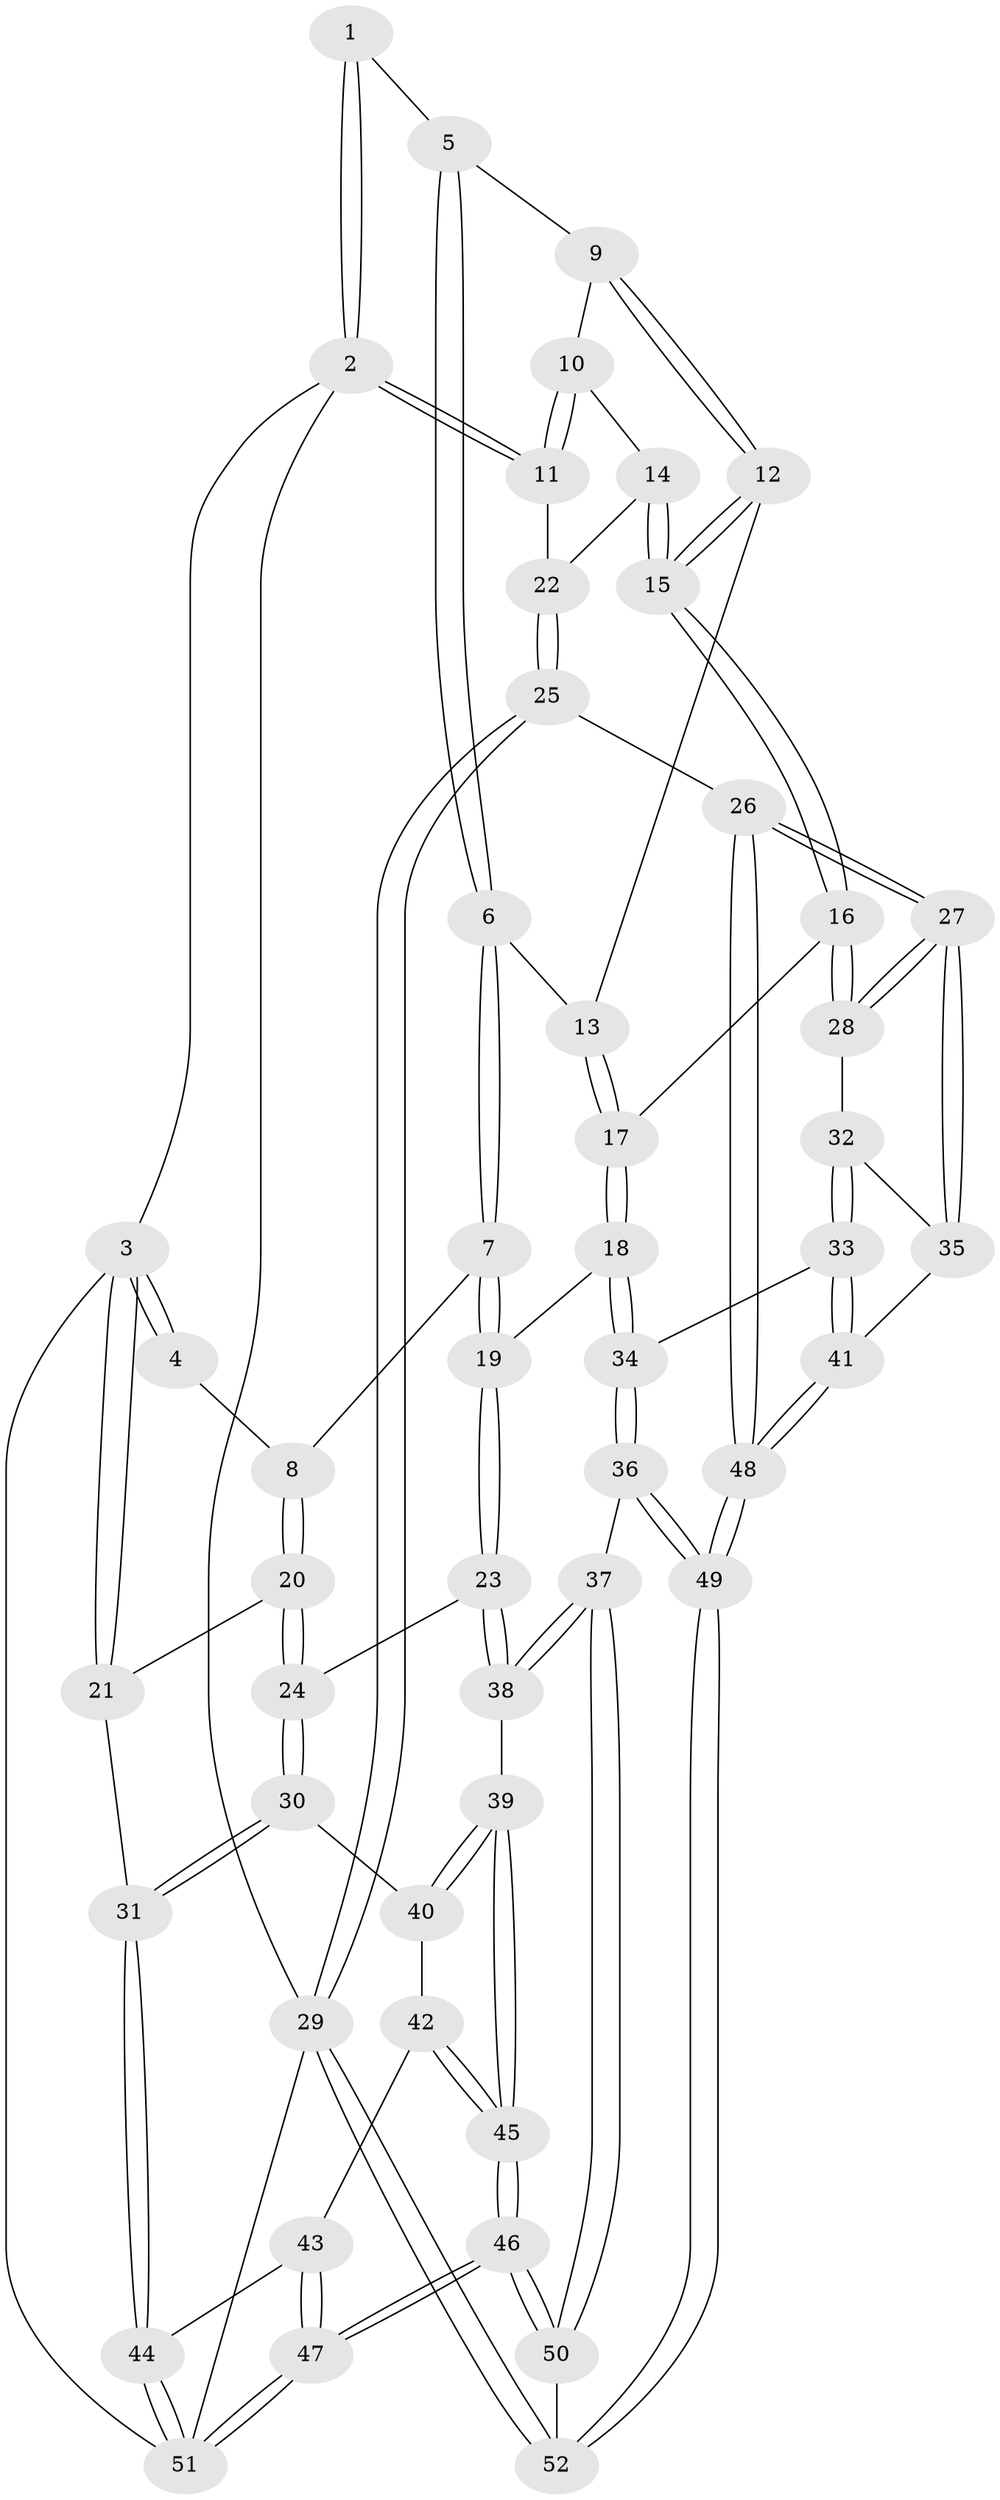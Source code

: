 // Generated by graph-tools (version 1.1) at 2025/51/03/09/25 03:51:00]
// undirected, 52 vertices, 127 edges
graph export_dot {
graph [start="1"]
  node [color=gray90,style=filled];
  1 [pos="+0.4203667962698599+0"];
  2 [pos="+1+0"];
  3 [pos="+0+0"];
  4 [pos="+0+0"];
  5 [pos="+0.4350958613769244+0"];
  6 [pos="+0.30844898901774254+0.30331822116541557"];
  7 [pos="+0.3045839175052657+0.3071605679873339"];
  8 [pos="+0.1952548072349761+0.31001543633605255"];
  9 [pos="+0.6966178305676801+0.2191487906971928"];
  10 [pos="+0.7385204222760663+0.20285146895700804"];
  11 [pos="+1+0"];
  12 [pos="+0.6853568489379402+0.2417785787530985"];
  13 [pos="+0.6474319594689387+0.2944033735621785"];
  14 [pos="+0.9217585378156633+0.4042243273528932"];
  15 [pos="+0.8688611586621107+0.5129005742676092"];
  16 [pos="+0.8668361219985568+0.5224498404112168"];
  17 [pos="+0.5983120774656573+0.5921681431830729"];
  18 [pos="+0.5918473645285575+0.6000154998141861"];
  19 [pos="+0.43418698540455936+0.5729417304803407"];
  20 [pos="+0.07392619457585221+0.38910343390212243"];
  21 [pos="+0+0.3941200474034798"];
  22 [pos="+1+0.19586952278331374"];
  23 [pos="+0.2645760502586857+0.6805585309400571"];
  24 [pos="+0.18417841555743245+0.6191610854212967"];
  25 [pos="+1+0.7194257316817269"];
  26 [pos="+1+0.7193561320957593"];
  27 [pos="+1+0.7117006346518016"];
  28 [pos="+1+0.653757644037822"];
  29 [pos="+1+1"];
  30 [pos="+0+0.7021420397219836"];
  31 [pos="+0+0.6891995051932569"];
  32 [pos="+0.8950184517797121+0.6979691010677828"];
  33 [pos="+0.6738493487395912+0.7433213867893717"];
  34 [pos="+0.6261270306416702+0.7168139475642116"];
  35 [pos="+0.8352122754476415+0.8235542858141222"];
  36 [pos="+0.5744232254538866+0.8094281787685086"];
  37 [pos="+0.39780382072845727+0.9602655001240531"];
  38 [pos="+0.2460688951307327+0.7759353775224364"];
  39 [pos="+0.19660746710676127+0.8028474590920338"];
  40 [pos="+0.08149065790626911+0.8014098269074348"];
  41 [pos="+0.7802243679837823+0.8556481041041897"];
  42 [pos="+0.04361439220260883+0.8815855401026529"];
  43 [pos="+0.04355062302688135+0.8816512601430768"];
  44 [pos="+0+0.8217510770469322"];
  45 [pos="+0.13513642800578826+0.9470348951128016"];
  46 [pos="+0.020634943073131164+1"];
  47 [pos="+0+1"];
  48 [pos="+0.8299024443265924+0.9864093713971894"];
  49 [pos="+0.7890477708834077+1"];
  50 [pos="+0.385522497440401+1"];
  51 [pos="+0+1"];
  52 [pos="+0.7891081521596328+1"];
  1 -- 2;
  1 -- 2;
  1 -- 5;
  2 -- 3;
  2 -- 11;
  2 -- 11;
  2 -- 29;
  3 -- 4;
  3 -- 4;
  3 -- 21;
  3 -- 21;
  3 -- 51;
  4 -- 8;
  5 -- 6;
  5 -- 6;
  5 -- 9;
  6 -- 7;
  6 -- 7;
  6 -- 13;
  7 -- 8;
  7 -- 19;
  7 -- 19;
  8 -- 20;
  8 -- 20;
  9 -- 10;
  9 -- 12;
  9 -- 12;
  10 -- 11;
  10 -- 11;
  10 -- 14;
  11 -- 22;
  12 -- 13;
  12 -- 15;
  12 -- 15;
  13 -- 17;
  13 -- 17;
  14 -- 15;
  14 -- 15;
  14 -- 22;
  15 -- 16;
  15 -- 16;
  16 -- 17;
  16 -- 28;
  16 -- 28;
  17 -- 18;
  17 -- 18;
  18 -- 19;
  18 -- 34;
  18 -- 34;
  19 -- 23;
  19 -- 23;
  20 -- 21;
  20 -- 24;
  20 -- 24;
  21 -- 31;
  22 -- 25;
  22 -- 25;
  23 -- 24;
  23 -- 38;
  23 -- 38;
  24 -- 30;
  24 -- 30;
  25 -- 26;
  25 -- 29;
  25 -- 29;
  26 -- 27;
  26 -- 27;
  26 -- 48;
  26 -- 48;
  27 -- 28;
  27 -- 28;
  27 -- 35;
  27 -- 35;
  28 -- 32;
  29 -- 52;
  29 -- 52;
  29 -- 51;
  30 -- 31;
  30 -- 31;
  30 -- 40;
  31 -- 44;
  31 -- 44;
  32 -- 33;
  32 -- 33;
  32 -- 35;
  33 -- 34;
  33 -- 41;
  33 -- 41;
  34 -- 36;
  34 -- 36;
  35 -- 41;
  36 -- 37;
  36 -- 49;
  36 -- 49;
  37 -- 38;
  37 -- 38;
  37 -- 50;
  37 -- 50;
  38 -- 39;
  39 -- 40;
  39 -- 40;
  39 -- 45;
  39 -- 45;
  40 -- 42;
  41 -- 48;
  41 -- 48;
  42 -- 43;
  42 -- 45;
  42 -- 45;
  43 -- 44;
  43 -- 47;
  43 -- 47;
  44 -- 51;
  44 -- 51;
  45 -- 46;
  45 -- 46;
  46 -- 47;
  46 -- 47;
  46 -- 50;
  46 -- 50;
  47 -- 51;
  47 -- 51;
  48 -- 49;
  48 -- 49;
  49 -- 52;
  49 -- 52;
  50 -- 52;
}
